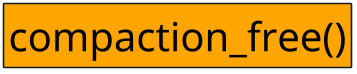 @startuml
scale 1/2

skinparam Component {
    Style rectangle
    FontSize 80
    BorderThickness 3.2
    BackgroundColor Orange
}

[compaction_free()]
@enduml
